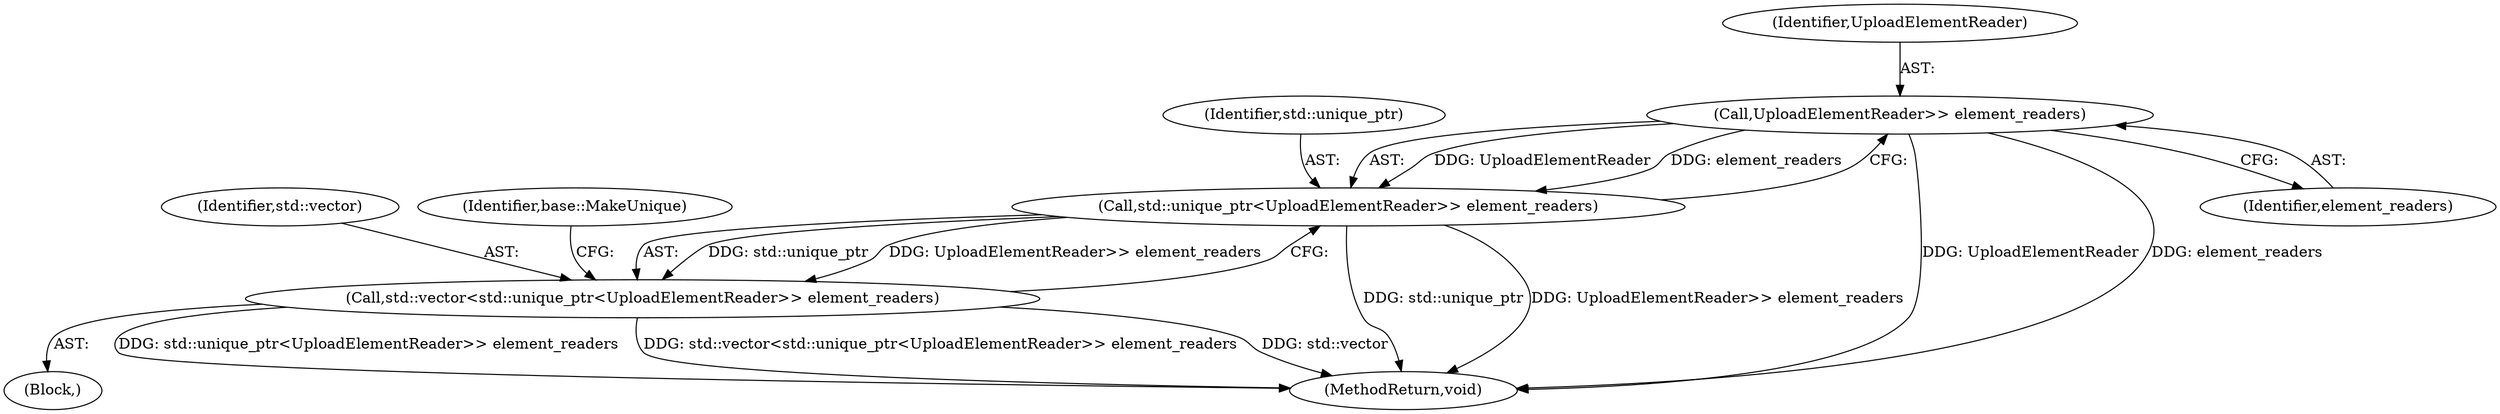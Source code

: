 digraph "0_Chrome_0579ed631fb37de5704b54ed2ee466bf29630ad0_0@API" {
"1000109" [label="(Call,UploadElementReader>> element_readers)"];
"1000107" [label="(Call,std::unique_ptr<UploadElementReader>> element_readers)"];
"1000105" [label="(Call,std::vector<std::unique_ptr<UploadElementReader>> element_readers)"];
"1000107" [label="(Call,std::unique_ptr<UploadElementReader>> element_readers)"];
"1000108" [label="(Identifier,std::unique_ptr)"];
"1000110" [label="(Identifier,UploadElementReader)"];
"1000109" [label="(Call,UploadElementReader>> element_readers)"];
"1000148" [label="(MethodReturn,void)"];
"1000111" [label="(Identifier,element_readers)"];
"1000104" [label="(Block,)"];
"1000106" [label="(Identifier,std::vector)"];
"1000105" [label="(Call,std::vector<std::unique_ptr<UploadElementReader>> element_readers)"];
"1000114" [label="(Identifier,base::MakeUnique)"];
"1000109" -> "1000107"  [label="AST: "];
"1000109" -> "1000111"  [label="CFG: "];
"1000110" -> "1000109"  [label="AST: "];
"1000111" -> "1000109"  [label="AST: "];
"1000107" -> "1000109"  [label="CFG: "];
"1000109" -> "1000148"  [label="DDG: UploadElementReader"];
"1000109" -> "1000148"  [label="DDG: element_readers"];
"1000109" -> "1000107"  [label="DDG: UploadElementReader"];
"1000109" -> "1000107"  [label="DDG: element_readers"];
"1000107" -> "1000105"  [label="AST: "];
"1000108" -> "1000107"  [label="AST: "];
"1000105" -> "1000107"  [label="CFG: "];
"1000107" -> "1000148"  [label="DDG: std::unique_ptr"];
"1000107" -> "1000148"  [label="DDG: UploadElementReader>> element_readers"];
"1000107" -> "1000105"  [label="DDG: std::unique_ptr"];
"1000107" -> "1000105"  [label="DDG: UploadElementReader>> element_readers"];
"1000105" -> "1000104"  [label="AST: "];
"1000106" -> "1000105"  [label="AST: "];
"1000114" -> "1000105"  [label="CFG: "];
"1000105" -> "1000148"  [label="DDG: std::unique_ptr<UploadElementReader>> element_readers"];
"1000105" -> "1000148"  [label="DDG: std::vector<std::unique_ptr<UploadElementReader>> element_readers"];
"1000105" -> "1000148"  [label="DDG: std::vector"];
}
